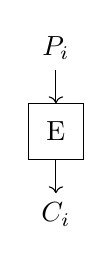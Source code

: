 \begin{tikzpicture}
\node (enc) [rectangle, draw, minimum height=2em, minimum width=2em] at (0em, 3em) {E};
\node (p) [rectangle] at (0em, 6em) {$P_i$};
\node (c) [rectangle] at (0em, 0em) {$C_i$};
\draw [->] (p.south) -- (enc.north);
\draw [->] (enc.south) -- (c.north);
\end{tikzpicture}
